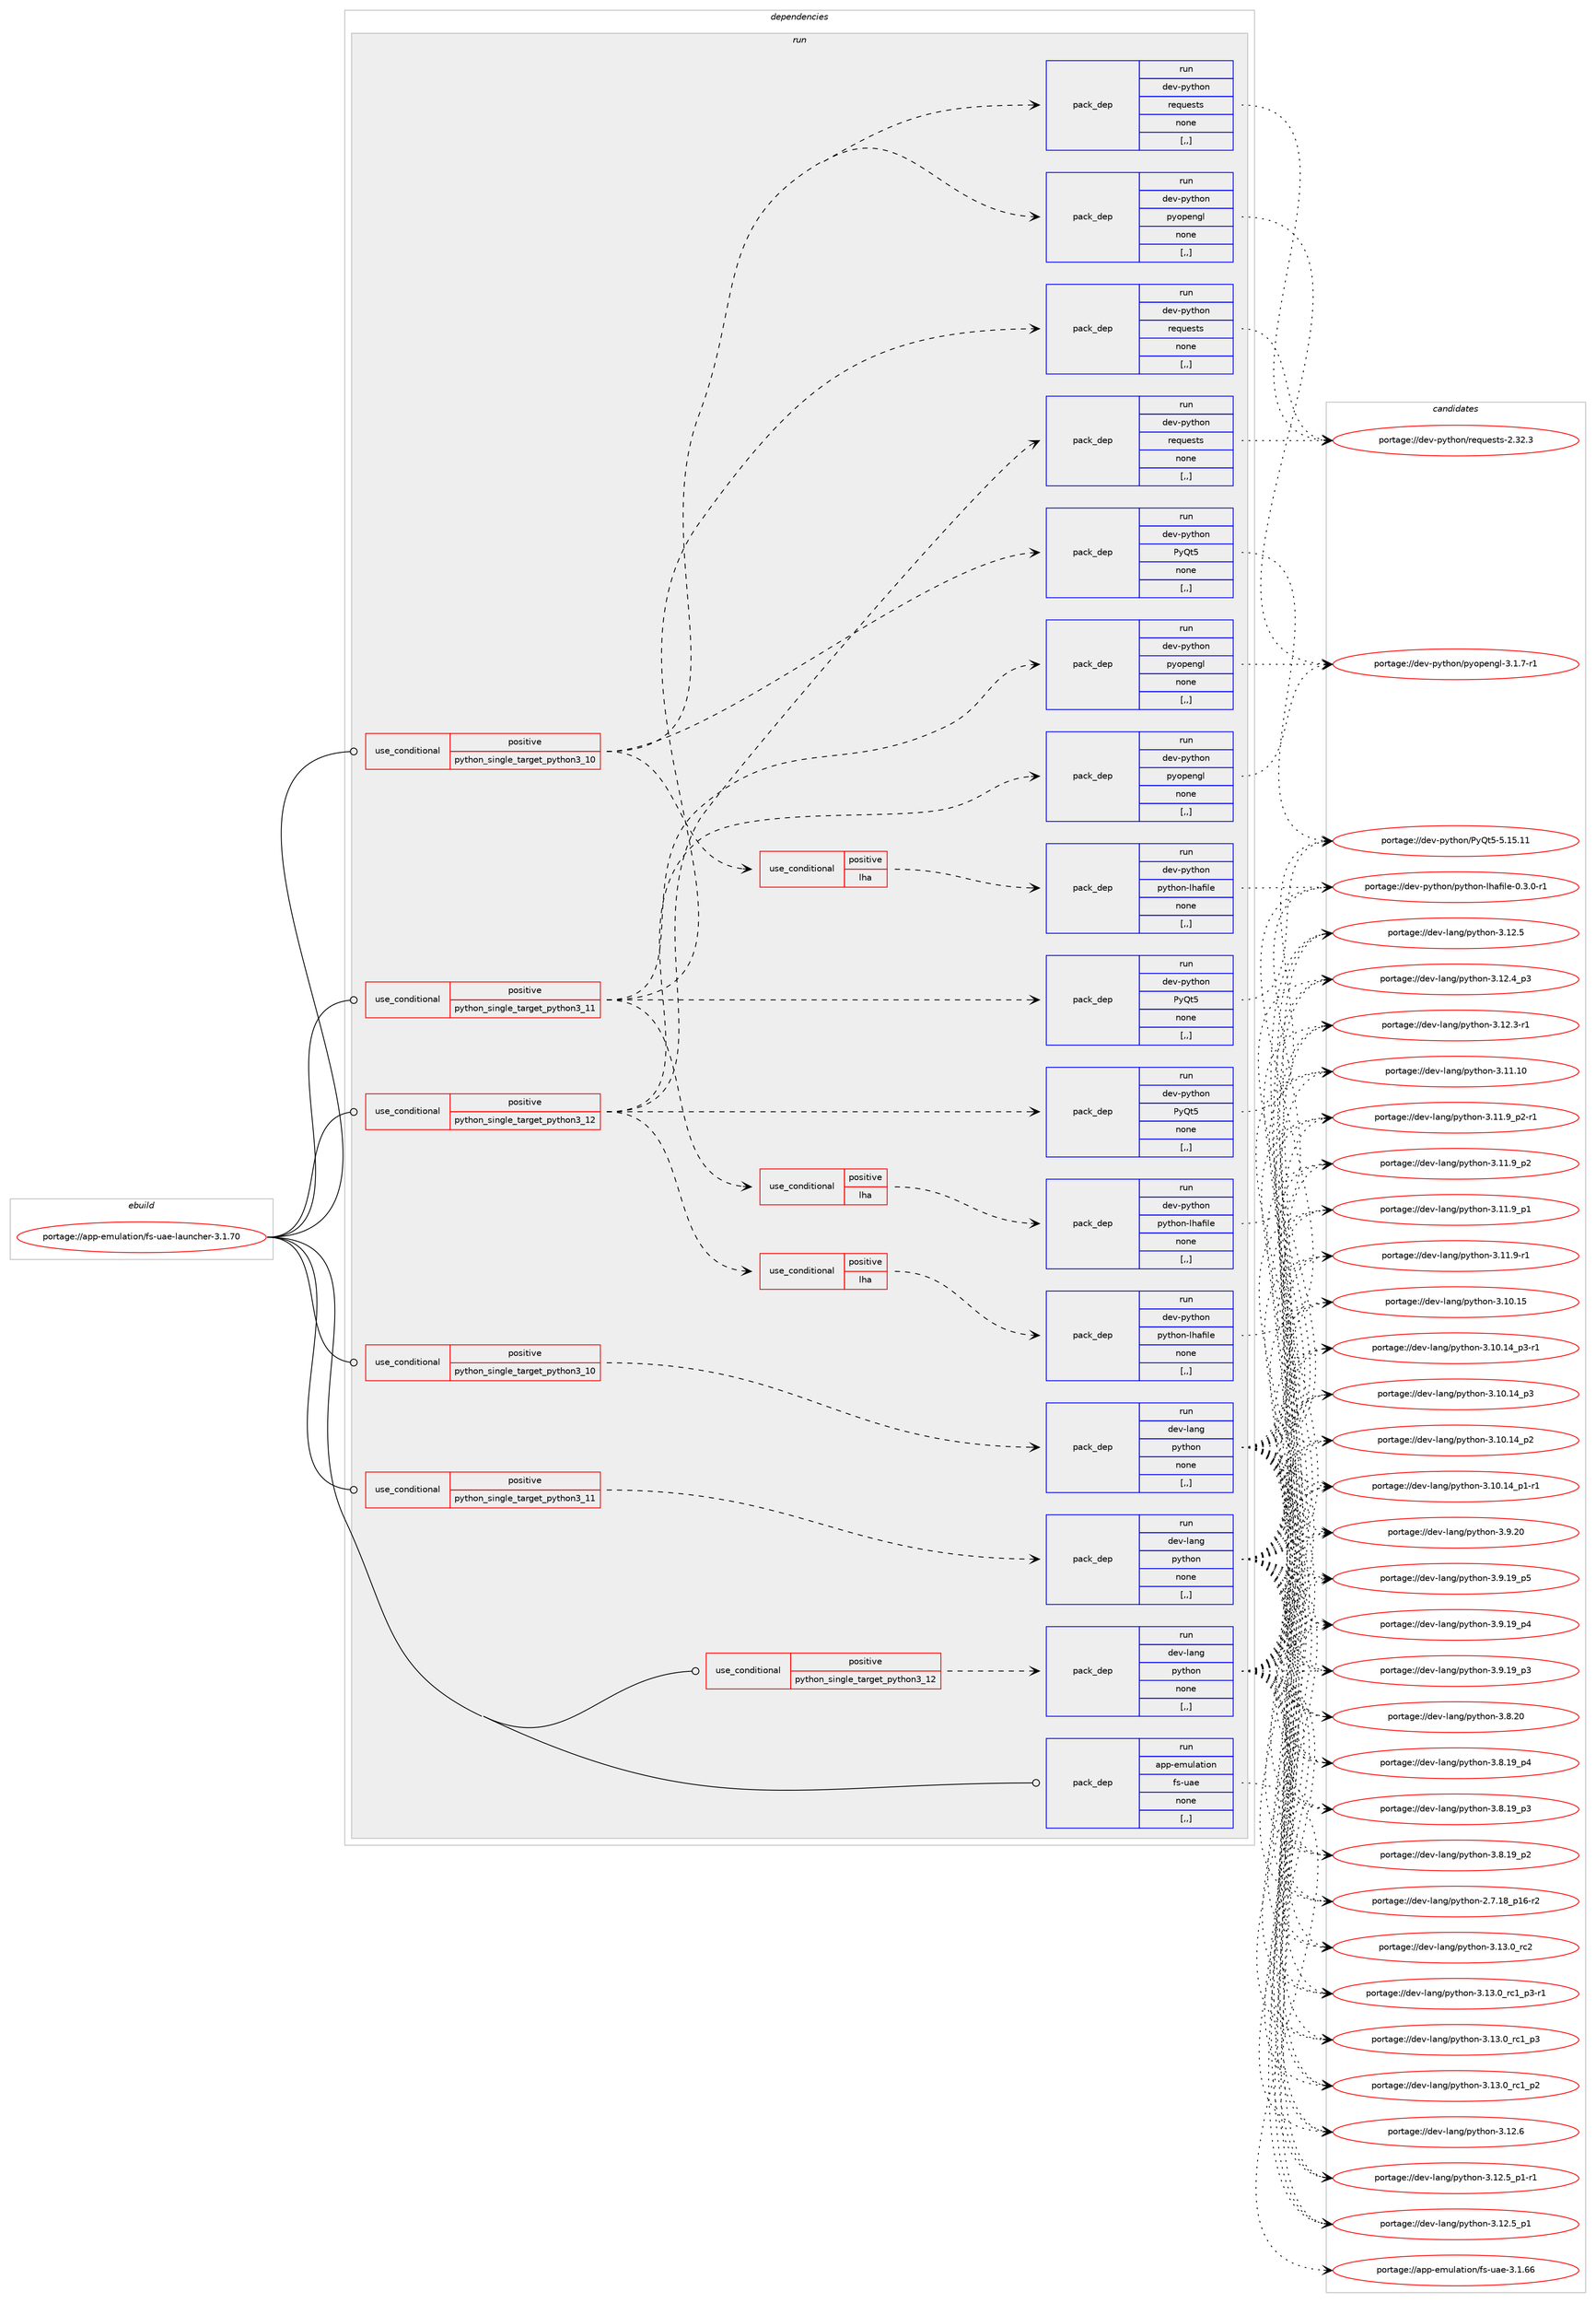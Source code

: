 digraph prolog {

# *************
# Graph options
# *************

newrank=true;
concentrate=true;
compound=true;
graph [rankdir=LR,fontname=Helvetica,fontsize=10,ranksep=1.5];#, ranksep=2.5, nodesep=0.2];
edge  [arrowhead=vee];
node  [fontname=Helvetica,fontsize=10];

# **********
# The ebuild
# **********

subgraph cluster_leftcol {
color=gray;
label=<<i>ebuild</i>>;
id [label="portage://app-emulation/fs-uae-launcher-3.1.70", color=red, width=4, href="../app-emulation/fs-uae-launcher-3.1.70.svg"];
}

# ****************
# The dependencies
# ****************

subgraph cluster_midcol {
color=gray;
label=<<i>dependencies</i>>;
subgraph cluster_compile {
fillcolor="#eeeeee";
style=filled;
label=<<i>compile</i>>;
}
subgraph cluster_compileandrun {
fillcolor="#eeeeee";
style=filled;
label=<<i>compile and run</i>>;
}
subgraph cluster_run {
fillcolor="#eeeeee";
style=filled;
label=<<i>run</i>>;
subgraph cond136334 {
dependency518078 [label=<<TABLE BORDER="0" CELLBORDER="1" CELLSPACING="0" CELLPADDING="4"><TR><TD ROWSPAN="3" CELLPADDING="10">use_conditional</TD></TR><TR><TD>positive</TD></TR><TR><TD>python_single_target_python3_10</TD></TR></TABLE>>, shape=none, color=red];
subgraph pack377992 {
dependency518079 [label=<<TABLE BORDER="0" CELLBORDER="1" CELLSPACING="0" CELLPADDING="4" WIDTH="220"><TR><TD ROWSPAN="6" CELLPADDING="30">pack_dep</TD></TR><TR><TD WIDTH="110">run</TD></TR><TR><TD>dev-lang</TD></TR><TR><TD>python</TD></TR><TR><TD>none</TD></TR><TR><TD>[,,]</TD></TR></TABLE>>, shape=none, color=blue];
}
dependency518078:e -> dependency518079:w [weight=20,style="dashed",arrowhead="vee"];
}
id:e -> dependency518078:w [weight=20,style="solid",arrowhead="odot"];
subgraph cond136335 {
dependency518080 [label=<<TABLE BORDER="0" CELLBORDER="1" CELLSPACING="0" CELLPADDING="4"><TR><TD ROWSPAN="3" CELLPADDING="10">use_conditional</TD></TR><TR><TD>positive</TD></TR><TR><TD>python_single_target_python3_10</TD></TR></TABLE>>, shape=none, color=red];
subgraph pack377993 {
dependency518081 [label=<<TABLE BORDER="0" CELLBORDER="1" CELLSPACING="0" CELLPADDING="4" WIDTH="220"><TR><TD ROWSPAN="6" CELLPADDING="30">pack_dep</TD></TR><TR><TD WIDTH="110">run</TD></TR><TR><TD>dev-python</TD></TR><TR><TD>PyQt5</TD></TR><TR><TD>none</TD></TR><TR><TD>[,,]</TD></TR></TABLE>>, shape=none, color=blue];
}
dependency518080:e -> dependency518081:w [weight=20,style="dashed",arrowhead="vee"];
subgraph pack377994 {
dependency518082 [label=<<TABLE BORDER="0" CELLBORDER="1" CELLSPACING="0" CELLPADDING="4" WIDTH="220"><TR><TD ROWSPAN="6" CELLPADDING="30">pack_dep</TD></TR><TR><TD WIDTH="110">run</TD></TR><TR><TD>dev-python</TD></TR><TR><TD>pyopengl</TD></TR><TR><TD>none</TD></TR><TR><TD>[,,]</TD></TR></TABLE>>, shape=none, color=blue];
}
dependency518080:e -> dependency518082:w [weight=20,style="dashed",arrowhead="vee"];
subgraph pack377995 {
dependency518083 [label=<<TABLE BORDER="0" CELLBORDER="1" CELLSPACING="0" CELLPADDING="4" WIDTH="220"><TR><TD ROWSPAN="6" CELLPADDING="30">pack_dep</TD></TR><TR><TD WIDTH="110">run</TD></TR><TR><TD>dev-python</TD></TR><TR><TD>requests</TD></TR><TR><TD>none</TD></TR><TR><TD>[,,]</TD></TR></TABLE>>, shape=none, color=blue];
}
dependency518080:e -> dependency518083:w [weight=20,style="dashed",arrowhead="vee"];
subgraph cond136336 {
dependency518084 [label=<<TABLE BORDER="0" CELLBORDER="1" CELLSPACING="0" CELLPADDING="4"><TR><TD ROWSPAN="3" CELLPADDING="10">use_conditional</TD></TR><TR><TD>positive</TD></TR><TR><TD>lha</TD></TR></TABLE>>, shape=none, color=red];
subgraph pack377996 {
dependency518085 [label=<<TABLE BORDER="0" CELLBORDER="1" CELLSPACING="0" CELLPADDING="4" WIDTH="220"><TR><TD ROWSPAN="6" CELLPADDING="30">pack_dep</TD></TR><TR><TD WIDTH="110">run</TD></TR><TR><TD>dev-python</TD></TR><TR><TD>python-lhafile</TD></TR><TR><TD>none</TD></TR><TR><TD>[,,]</TD></TR></TABLE>>, shape=none, color=blue];
}
dependency518084:e -> dependency518085:w [weight=20,style="dashed",arrowhead="vee"];
}
dependency518080:e -> dependency518084:w [weight=20,style="dashed",arrowhead="vee"];
}
id:e -> dependency518080:w [weight=20,style="solid",arrowhead="odot"];
subgraph cond136337 {
dependency518086 [label=<<TABLE BORDER="0" CELLBORDER="1" CELLSPACING="0" CELLPADDING="4"><TR><TD ROWSPAN="3" CELLPADDING="10">use_conditional</TD></TR><TR><TD>positive</TD></TR><TR><TD>python_single_target_python3_11</TD></TR></TABLE>>, shape=none, color=red];
subgraph pack377997 {
dependency518087 [label=<<TABLE BORDER="0" CELLBORDER="1" CELLSPACING="0" CELLPADDING="4" WIDTH="220"><TR><TD ROWSPAN="6" CELLPADDING="30">pack_dep</TD></TR><TR><TD WIDTH="110">run</TD></TR><TR><TD>dev-lang</TD></TR><TR><TD>python</TD></TR><TR><TD>none</TD></TR><TR><TD>[,,]</TD></TR></TABLE>>, shape=none, color=blue];
}
dependency518086:e -> dependency518087:w [weight=20,style="dashed",arrowhead="vee"];
}
id:e -> dependency518086:w [weight=20,style="solid",arrowhead="odot"];
subgraph cond136338 {
dependency518088 [label=<<TABLE BORDER="0" CELLBORDER="1" CELLSPACING="0" CELLPADDING="4"><TR><TD ROWSPAN="3" CELLPADDING="10">use_conditional</TD></TR><TR><TD>positive</TD></TR><TR><TD>python_single_target_python3_11</TD></TR></TABLE>>, shape=none, color=red];
subgraph pack377998 {
dependency518089 [label=<<TABLE BORDER="0" CELLBORDER="1" CELLSPACING="0" CELLPADDING="4" WIDTH="220"><TR><TD ROWSPAN="6" CELLPADDING="30">pack_dep</TD></TR><TR><TD WIDTH="110">run</TD></TR><TR><TD>dev-python</TD></TR><TR><TD>PyQt5</TD></TR><TR><TD>none</TD></TR><TR><TD>[,,]</TD></TR></TABLE>>, shape=none, color=blue];
}
dependency518088:e -> dependency518089:w [weight=20,style="dashed",arrowhead="vee"];
subgraph pack377999 {
dependency518090 [label=<<TABLE BORDER="0" CELLBORDER="1" CELLSPACING="0" CELLPADDING="4" WIDTH="220"><TR><TD ROWSPAN="6" CELLPADDING="30">pack_dep</TD></TR><TR><TD WIDTH="110">run</TD></TR><TR><TD>dev-python</TD></TR><TR><TD>pyopengl</TD></TR><TR><TD>none</TD></TR><TR><TD>[,,]</TD></TR></TABLE>>, shape=none, color=blue];
}
dependency518088:e -> dependency518090:w [weight=20,style="dashed",arrowhead="vee"];
subgraph pack378000 {
dependency518091 [label=<<TABLE BORDER="0" CELLBORDER="1" CELLSPACING="0" CELLPADDING="4" WIDTH="220"><TR><TD ROWSPAN="6" CELLPADDING="30">pack_dep</TD></TR><TR><TD WIDTH="110">run</TD></TR><TR><TD>dev-python</TD></TR><TR><TD>requests</TD></TR><TR><TD>none</TD></TR><TR><TD>[,,]</TD></TR></TABLE>>, shape=none, color=blue];
}
dependency518088:e -> dependency518091:w [weight=20,style="dashed",arrowhead="vee"];
subgraph cond136339 {
dependency518092 [label=<<TABLE BORDER="0" CELLBORDER="1" CELLSPACING="0" CELLPADDING="4"><TR><TD ROWSPAN="3" CELLPADDING="10">use_conditional</TD></TR><TR><TD>positive</TD></TR><TR><TD>lha</TD></TR></TABLE>>, shape=none, color=red];
subgraph pack378001 {
dependency518093 [label=<<TABLE BORDER="0" CELLBORDER="1" CELLSPACING="0" CELLPADDING="4" WIDTH="220"><TR><TD ROWSPAN="6" CELLPADDING="30">pack_dep</TD></TR><TR><TD WIDTH="110">run</TD></TR><TR><TD>dev-python</TD></TR><TR><TD>python-lhafile</TD></TR><TR><TD>none</TD></TR><TR><TD>[,,]</TD></TR></TABLE>>, shape=none, color=blue];
}
dependency518092:e -> dependency518093:w [weight=20,style="dashed",arrowhead="vee"];
}
dependency518088:e -> dependency518092:w [weight=20,style="dashed",arrowhead="vee"];
}
id:e -> dependency518088:w [weight=20,style="solid",arrowhead="odot"];
subgraph cond136340 {
dependency518094 [label=<<TABLE BORDER="0" CELLBORDER="1" CELLSPACING="0" CELLPADDING="4"><TR><TD ROWSPAN="3" CELLPADDING="10">use_conditional</TD></TR><TR><TD>positive</TD></TR><TR><TD>python_single_target_python3_12</TD></TR></TABLE>>, shape=none, color=red];
subgraph pack378002 {
dependency518095 [label=<<TABLE BORDER="0" CELLBORDER="1" CELLSPACING="0" CELLPADDING="4" WIDTH="220"><TR><TD ROWSPAN="6" CELLPADDING="30">pack_dep</TD></TR><TR><TD WIDTH="110">run</TD></TR><TR><TD>dev-lang</TD></TR><TR><TD>python</TD></TR><TR><TD>none</TD></TR><TR><TD>[,,]</TD></TR></TABLE>>, shape=none, color=blue];
}
dependency518094:e -> dependency518095:w [weight=20,style="dashed",arrowhead="vee"];
}
id:e -> dependency518094:w [weight=20,style="solid",arrowhead="odot"];
subgraph cond136341 {
dependency518096 [label=<<TABLE BORDER="0" CELLBORDER="1" CELLSPACING="0" CELLPADDING="4"><TR><TD ROWSPAN="3" CELLPADDING="10">use_conditional</TD></TR><TR><TD>positive</TD></TR><TR><TD>python_single_target_python3_12</TD></TR></TABLE>>, shape=none, color=red];
subgraph pack378003 {
dependency518097 [label=<<TABLE BORDER="0" CELLBORDER="1" CELLSPACING="0" CELLPADDING="4" WIDTH="220"><TR><TD ROWSPAN="6" CELLPADDING="30">pack_dep</TD></TR><TR><TD WIDTH="110">run</TD></TR><TR><TD>dev-python</TD></TR><TR><TD>PyQt5</TD></TR><TR><TD>none</TD></TR><TR><TD>[,,]</TD></TR></TABLE>>, shape=none, color=blue];
}
dependency518096:e -> dependency518097:w [weight=20,style="dashed",arrowhead="vee"];
subgraph pack378004 {
dependency518098 [label=<<TABLE BORDER="0" CELLBORDER="1" CELLSPACING="0" CELLPADDING="4" WIDTH="220"><TR><TD ROWSPAN="6" CELLPADDING="30">pack_dep</TD></TR><TR><TD WIDTH="110">run</TD></TR><TR><TD>dev-python</TD></TR><TR><TD>pyopengl</TD></TR><TR><TD>none</TD></TR><TR><TD>[,,]</TD></TR></TABLE>>, shape=none, color=blue];
}
dependency518096:e -> dependency518098:w [weight=20,style="dashed",arrowhead="vee"];
subgraph pack378005 {
dependency518099 [label=<<TABLE BORDER="0" CELLBORDER="1" CELLSPACING="0" CELLPADDING="4" WIDTH="220"><TR><TD ROWSPAN="6" CELLPADDING="30">pack_dep</TD></TR><TR><TD WIDTH="110">run</TD></TR><TR><TD>dev-python</TD></TR><TR><TD>requests</TD></TR><TR><TD>none</TD></TR><TR><TD>[,,]</TD></TR></TABLE>>, shape=none, color=blue];
}
dependency518096:e -> dependency518099:w [weight=20,style="dashed",arrowhead="vee"];
subgraph cond136342 {
dependency518100 [label=<<TABLE BORDER="0" CELLBORDER="1" CELLSPACING="0" CELLPADDING="4"><TR><TD ROWSPAN="3" CELLPADDING="10">use_conditional</TD></TR><TR><TD>positive</TD></TR><TR><TD>lha</TD></TR></TABLE>>, shape=none, color=red];
subgraph pack378006 {
dependency518101 [label=<<TABLE BORDER="0" CELLBORDER="1" CELLSPACING="0" CELLPADDING="4" WIDTH="220"><TR><TD ROWSPAN="6" CELLPADDING="30">pack_dep</TD></TR><TR><TD WIDTH="110">run</TD></TR><TR><TD>dev-python</TD></TR><TR><TD>python-lhafile</TD></TR><TR><TD>none</TD></TR><TR><TD>[,,]</TD></TR></TABLE>>, shape=none, color=blue];
}
dependency518100:e -> dependency518101:w [weight=20,style="dashed",arrowhead="vee"];
}
dependency518096:e -> dependency518100:w [weight=20,style="dashed",arrowhead="vee"];
}
id:e -> dependency518096:w [weight=20,style="solid",arrowhead="odot"];
subgraph pack378007 {
dependency518102 [label=<<TABLE BORDER="0" CELLBORDER="1" CELLSPACING="0" CELLPADDING="4" WIDTH="220"><TR><TD ROWSPAN="6" CELLPADDING="30">pack_dep</TD></TR><TR><TD WIDTH="110">run</TD></TR><TR><TD>app-emulation</TD></TR><TR><TD>fs-uae</TD></TR><TR><TD>none</TD></TR><TR><TD>[,,]</TD></TR></TABLE>>, shape=none, color=blue];
}
id:e -> dependency518102:w [weight=20,style="solid",arrowhead="odot"];
}
}

# **************
# The candidates
# **************

subgraph cluster_choices {
rank=same;
color=gray;
label=<<i>candidates</i>>;

subgraph choice377992 {
color=black;
nodesep=1;
choice10010111845108971101034711212111610411111045514649514648951149950 [label="portage://dev-lang/python-3.13.0_rc2", color=red, width=4,href="../dev-lang/python-3.13.0_rc2.svg"];
choice1001011184510897110103471121211161041111104551464951464895114994995112514511449 [label="portage://dev-lang/python-3.13.0_rc1_p3-r1", color=red, width=4,href="../dev-lang/python-3.13.0_rc1_p3-r1.svg"];
choice100101118451089711010347112121116104111110455146495146489511499499511251 [label="portage://dev-lang/python-3.13.0_rc1_p3", color=red, width=4,href="../dev-lang/python-3.13.0_rc1_p3.svg"];
choice100101118451089711010347112121116104111110455146495146489511499499511250 [label="portage://dev-lang/python-3.13.0_rc1_p2", color=red, width=4,href="../dev-lang/python-3.13.0_rc1_p2.svg"];
choice10010111845108971101034711212111610411111045514649504654 [label="portage://dev-lang/python-3.12.6", color=red, width=4,href="../dev-lang/python-3.12.6.svg"];
choice1001011184510897110103471121211161041111104551464950465395112494511449 [label="portage://dev-lang/python-3.12.5_p1-r1", color=red, width=4,href="../dev-lang/python-3.12.5_p1-r1.svg"];
choice100101118451089711010347112121116104111110455146495046539511249 [label="portage://dev-lang/python-3.12.5_p1", color=red, width=4,href="../dev-lang/python-3.12.5_p1.svg"];
choice10010111845108971101034711212111610411111045514649504653 [label="portage://dev-lang/python-3.12.5", color=red, width=4,href="../dev-lang/python-3.12.5.svg"];
choice100101118451089711010347112121116104111110455146495046529511251 [label="portage://dev-lang/python-3.12.4_p3", color=red, width=4,href="../dev-lang/python-3.12.4_p3.svg"];
choice100101118451089711010347112121116104111110455146495046514511449 [label="portage://dev-lang/python-3.12.3-r1", color=red, width=4,href="../dev-lang/python-3.12.3-r1.svg"];
choice1001011184510897110103471121211161041111104551464949464948 [label="portage://dev-lang/python-3.11.10", color=red, width=4,href="../dev-lang/python-3.11.10.svg"];
choice1001011184510897110103471121211161041111104551464949465795112504511449 [label="portage://dev-lang/python-3.11.9_p2-r1", color=red, width=4,href="../dev-lang/python-3.11.9_p2-r1.svg"];
choice100101118451089711010347112121116104111110455146494946579511250 [label="portage://dev-lang/python-3.11.9_p2", color=red, width=4,href="../dev-lang/python-3.11.9_p2.svg"];
choice100101118451089711010347112121116104111110455146494946579511249 [label="portage://dev-lang/python-3.11.9_p1", color=red, width=4,href="../dev-lang/python-3.11.9_p1.svg"];
choice100101118451089711010347112121116104111110455146494946574511449 [label="portage://dev-lang/python-3.11.9-r1", color=red, width=4,href="../dev-lang/python-3.11.9-r1.svg"];
choice1001011184510897110103471121211161041111104551464948464953 [label="portage://dev-lang/python-3.10.15", color=red, width=4,href="../dev-lang/python-3.10.15.svg"];
choice100101118451089711010347112121116104111110455146494846495295112514511449 [label="portage://dev-lang/python-3.10.14_p3-r1", color=red, width=4,href="../dev-lang/python-3.10.14_p3-r1.svg"];
choice10010111845108971101034711212111610411111045514649484649529511251 [label="portage://dev-lang/python-3.10.14_p3", color=red, width=4,href="../dev-lang/python-3.10.14_p3.svg"];
choice10010111845108971101034711212111610411111045514649484649529511250 [label="portage://dev-lang/python-3.10.14_p2", color=red, width=4,href="../dev-lang/python-3.10.14_p2.svg"];
choice100101118451089711010347112121116104111110455146494846495295112494511449 [label="portage://dev-lang/python-3.10.14_p1-r1", color=red, width=4,href="../dev-lang/python-3.10.14_p1-r1.svg"];
choice10010111845108971101034711212111610411111045514657465048 [label="portage://dev-lang/python-3.9.20", color=red, width=4,href="../dev-lang/python-3.9.20.svg"];
choice100101118451089711010347112121116104111110455146574649579511253 [label="portage://dev-lang/python-3.9.19_p5", color=red, width=4,href="../dev-lang/python-3.9.19_p5.svg"];
choice100101118451089711010347112121116104111110455146574649579511252 [label="portage://dev-lang/python-3.9.19_p4", color=red, width=4,href="../dev-lang/python-3.9.19_p4.svg"];
choice100101118451089711010347112121116104111110455146574649579511251 [label="portage://dev-lang/python-3.9.19_p3", color=red, width=4,href="../dev-lang/python-3.9.19_p3.svg"];
choice10010111845108971101034711212111610411111045514656465048 [label="portage://dev-lang/python-3.8.20", color=red, width=4,href="../dev-lang/python-3.8.20.svg"];
choice100101118451089711010347112121116104111110455146564649579511252 [label="portage://dev-lang/python-3.8.19_p4", color=red, width=4,href="../dev-lang/python-3.8.19_p4.svg"];
choice100101118451089711010347112121116104111110455146564649579511251 [label="portage://dev-lang/python-3.8.19_p3", color=red, width=4,href="../dev-lang/python-3.8.19_p3.svg"];
choice100101118451089711010347112121116104111110455146564649579511250 [label="portage://dev-lang/python-3.8.19_p2", color=red, width=4,href="../dev-lang/python-3.8.19_p2.svg"];
choice100101118451089711010347112121116104111110455046554649569511249544511450 [label="portage://dev-lang/python-2.7.18_p16-r2", color=red, width=4,href="../dev-lang/python-2.7.18_p16-r2.svg"];
dependency518079:e -> choice10010111845108971101034711212111610411111045514649514648951149950:w [style=dotted,weight="100"];
dependency518079:e -> choice1001011184510897110103471121211161041111104551464951464895114994995112514511449:w [style=dotted,weight="100"];
dependency518079:e -> choice100101118451089711010347112121116104111110455146495146489511499499511251:w [style=dotted,weight="100"];
dependency518079:e -> choice100101118451089711010347112121116104111110455146495146489511499499511250:w [style=dotted,weight="100"];
dependency518079:e -> choice10010111845108971101034711212111610411111045514649504654:w [style=dotted,weight="100"];
dependency518079:e -> choice1001011184510897110103471121211161041111104551464950465395112494511449:w [style=dotted,weight="100"];
dependency518079:e -> choice100101118451089711010347112121116104111110455146495046539511249:w [style=dotted,weight="100"];
dependency518079:e -> choice10010111845108971101034711212111610411111045514649504653:w [style=dotted,weight="100"];
dependency518079:e -> choice100101118451089711010347112121116104111110455146495046529511251:w [style=dotted,weight="100"];
dependency518079:e -> choice100101118451089711010347112121116104111110455146495046514511449:w [style=dotted,weight="100"];
dependency518079:e -> choice1001011184510897110103471121211161041111104551464949464948:w [style=dotted,weight="100"];
dependency518079:e -> choice1001011184510897110103471121211161041111104551464949465795112504511449:w [style=dotted,weight="100"];
dependency518079:e -> choice100101118451089711010347112121116104111110455146494946579511250:w [style=dotted,weight="100"];
dependency518079:e -> choice100101118451089711010347112121116104111110455146494946579511249:w [style=dotted,weight="100"];
dependency518079:e -> choice100101118451089711010347112121116104111110455146494946574511449:w [style=dotted,weight="100"];
dependency518079:e -> choice1001011184510897110103471121211161041111104551464948464953:w [style=dotted,weight="100"];
dependency518079:e -> choice100101118451089711010347112121116104111110455146494846495295112514511449:w [style=dotted,weight="100"];
dependency518079:e -> choice10010111845108971101034711212111610411111045514649484649529511251:w [style=dotted,weight="100"];
dependency518079:e -> choice10010111845108971101034711212111610411111045514649484649529511250:w [style=dotted,weight="100"];
dependency518079:e -> choice100101118451089711010347112121116104111110455146494846495295112494511449:w [style=dotted,weight="100"];
dependency518079:e -> choice10010111845108971101034711212111610411111045514657465048:w [style=dotted,weight="100"];
dependency518079:e -> choice100101118451089711010347112121116104111110455146574649579511253:w [style=dotted,weight="100"];
dependency518079:e -> choice100101118451089711010347112121116104111110455146574649579511252:w [style=dotted,weight="100"];
dependency518079:e -> choice100101118451089711010347112121116104111110455146574649579511251:w [style=dotted,weight="100"];
dependency518079:e -> choice10010111845108971101034711212111610411111045514656465048:w [style=dotted,weight="100"];
dependency518079:e -> choice100101118451089711010347112121116104111110455146564649579511252:w [style=dotted,weight="100"];
dependency518079:e -> choice100101118451089711010347112121116104111110455146564649579511251:w [style=dotted,weight="100"];
dependency518079:e -> choice100101118451089711010347112121116104111110455146564649579511250:w [style=dotted,weight="100"];
dependency518079:e -> choice100101118451089711010347112121116104111110455046554649569511249544511450:w [style=dotted,weight="100"];
}
subgraph choice377993 {
color=black;
nodesep=1;
choice10010111845112121116104111110478012181116534553464953464949 [label="portage://dev-python/PyQt5-5.15.11", color=red, width=4,href="../dev-python/PyQt5-5.15.11.svg"];
dependency518081:e -> choice10010111845112121116104111110478012181116534553464953464949:w [style=dotted,weight="100"];
}
subgraph choice377994 {
color=black;
nodesep=1;
choice10010111845112121116104111110471121211111121011101031084551464946554511449 [label="portage://dev-python/pyopengl-3.1.7-r1", color=red, width=4,href="../dev-python/pyopengl-3.1.7-r1.svg"];
dependency518082:e -> choice10010111845112121116104111110471121211111121011101031084551464946554511449:w [style=dotted,weight="100"];
}
subgraph choice377995 {
color=black;
nodesep=1;
choice100101118451121211161041111104711410111311710111511611545504651504651 [label="portage://dev-python/requests-2.32.3", color=red, width=4,href="../dev-python/requests-2.32.3.svg"];
dependency518083:e -> choice100101118451121211161041111104711410111311710111511611545504651504651:w [style=dotted,weight="100"];
}
subgraph choice377996 {
color=black;
nodesep=1;
choice100101118451121211161041111104711212111610411111045108104971021051081014548465146484511449 [label="portage://dev-python/python-lhafile-0.3.0-r1", color=red, width=4,href="../dev-python/python-lhafile-0.3.0-r1.svg"];
dependency518085:e -> choice100101118451121211161041111104711212111610411111045108104971021051081014548465146484511449:w [style=dotted,weight="100"];
}
subgraph choice377997 {
color=black;
nodesep=1;
choice10010111845108971101034711212111610411111045514649514648951149950 [label="portage://dev-lang/python-3.13.0_rc2", color=red, width=4,href="../dev-lang/python-3.13.0_rc2.svg"];
choice1001011184510897110103471121211161041111104551464951464895114994995112514511449 [label="portage://dev-lang/python-3.13.0_rc1_p3-r1", color=red, width=4,href="../dev-lang/python-3.13.0_rc1_p3-r1.svg"];
choice100101118451089711010347112121116104111110455146495146489511499499511251 [label="portage://dev-lang/python-3.13.0_rc1_p3", color=red, width=4,href="../dev-lang/python-3.13.0_rc1_p3.svg"];
choice100101118451089711010347112121116104111110455146495146489511499499511250 [label="portage://dev-lang/python-3.13.0_rc1_p2", color=red, width=4,href="../dev-lang/python-3.13.0_rc1_p2.svg"];
choice10010111845108971101034711212111610411111045514649504654 [label="portage://dev-lang/python-3.12.6", color=red, width=4,href="../dev-lang/python-3.12.6.svg"];
choice1001011184510897110103471121211161041111104551464950465395112494511449 [label="portage://dev-lang/python-3.12.5_p1-r1", color=red, width=4,href="../dev-lang/python-3.12.5_p1-r1.svg"];
choice100101118451089711010347112121116104111110455146495046539511249 [label="portage://dev-lang/python-3.12.5_p1", color=red, width=4,href="../dev-lang/python-3.12.5_p1.svg"];
choice10010111845108971101034711212111610411111045514649504653 [label="portage://dev-lang/python-3.12.5", color=red, width=4,href="../dev-lang/python-3.12.5.svg"];
choice100101118451089711010347112121116104111110455146495046529511251 [label="portage://dev-lang/python-3.12.4_p3", color=red, width=4,href="../dev-lang/python-3.12.4_p3.svg"];
choice100101118451089711010347112121116104111110455146495046514511449 [label="portage://dev-lang/python-3.12.3-r1", color=red, width=4,href="../dev-lang/python-3.12.3-r1.svg"];
choice1001011184510897110103471121211161041111104551464949464948 [label="portage://dev-lang/python-3.11.10", color=red, width=4,href="../dev-lang/python-3.11.10.svg"];
choice1001011184510897110103471121211161041111104551464949465795112504511449 [label="portage://dev-lang/python-3.11.9_p2-r1", color=red, width=4,href="../dev-lang/python-3.11.9_p2-r1.svg"];
choice100101118451089711010347112121116104111110455146494946579511250 [label="portage://dev-lang/python-3.11.9_p2", color=red, width=4,href="../dev-lang/python-3.11.9_p2.svg"];
choice100101118451089711010347112121116104111110455146494946579511249 [label="portage://dev-lang/python-3.11.9_p1", color=red, width=4,href="../dev-lang/python-3.11.9_p1.svg"];
choice100101118451089711010347112121116104111110455146494946574511449 [label="portage://dev-lang/python-3.11.9-r1", color=red, width=4,href="../dev-lang/python-3.11.9-r1.svg"];
choice1001011184510897110103471121211161041111104551464948464953 [label="portage://dev-lang/python-3.10.15", color=red, width=4,href="../dev-lang/python-3.10.15.svg"];
choice100101118451089711010347112121116104111110455146494846495295112514511449 [label="portage://dev-lang/python-3.10.14_p3-r1", color=red, width=4,href="../dev-lang/python-3.10.14_p3-r1.svg"];
choice10010111845108971101034711212111610411111045514649484649529511251 [label="portage://dev-lang/python-3.10.14_p3", color=red, width=4,href="../dev-lang/python-3.10.14_p3.svg"];
choice10010111845108971101034711212111610411111045514649484649529511250 [label="portage://dev-lang/python-3.10.14_p2", color=red, width=4,href="../dev-lang/python-3.10.14_p2.svg"];
choice100101118451089711010347112121116104111110455146494846495295112494511449 [label="portage://dev-lang/python-3.10.14_p1-r1", color=red, width=4,href="../dev-lang/python-3.10.14_p1-r1.svg"];
choice10010111845108971101034711212111610411111045514657465048 [label="portage://dev-lang/python-3.9.20", color=red, width=4,href="../dev-lang/python-3.9.20.svg"];
choice100101118451089711010347112121116104111110455146574649579511253 [label="portage://dev-lang/python-3.9.19_p5", color=red, width=4,href="../dev-lang/python-3.9.19_p5.svg"];
choice100101118451089711010347112121116104111110455146574649579511252 [label="portage://dev-lang/python-3.9.19_p4", color=red, width=4,href="../dev-lang/python-3.9.19_p4.svg"];
choice100101118451089711010347112121116104111110455146574649579511251 [label="portage://dev-lang/python-3.9.19_p3", color=red, width=4,href="../dev-lang/python-3.9.19_p3.svg"];
choice10010111845108971101034711212111610411111045514656465048 [label="portage://dev-lang/python-3.8.20", color=red, width=4,href="../dev-lang/python-3.8.20.svg"];
choice100101118451089711010347112121116104111110455146564649579511252 [label="portage://dev-lang/python-3.8.19_p4", color=red, width=4,href="../dev-lang/python-3.8.19_p4.svg"];
choice100101118451089711010347112121116104111110455146564649579511251 [label="portage://dev-lang/python-3.8.19_p3", color=red, width=4,href="../dev-lang/python-3.8.19_p3.svg"];
choice100101118451089711010347112121116104111110455146564649579511250 [label="portage://dev-lang/python-3.8.19_p2", color=red, width=4,href="../dev-lang/python-3.8.19_p2.svg"];
choice100101118451089711010347112121116104111110455046554649569511249544511450 [label="portage://dev-lang/python-2.7.18_p16-r2", color=red, width=4,href="../dev-lang/python-2.7.18_p16-r2.svg"];
dependency518087:e -> choice10010111845108971101034711212111610411111045514649514648951149950:w [style=dotted,weight="100"];
dependency518087:e -> choice1001011184510897110103471121211161041111104551464951464895114994995112514511449:w [style=dotted,weight="100"];
dependency518087:e -> choice100101118451089711010347112121116104111110455146495146489511499499511251:w [style=dotted,weight="100"];
dependency518087:e -> choice100101118451089711010347112121116104111110455146495146489511499499511250:w [style=dotted,weight="100"];
dependency518087:e -> choice10010111845108971101034711212111610411111045514649504654:w [style=dotted,weight="100"];
dependency518087:e -> choice1001011184510897110103471121211161041111104551464950465395112494511449:w [style=dotted,weight="100"];
dependency518087:e -> choice100101118451089711010347112121116104111110455146495046539511249:w [style=dotted,weight="100"];
dependency518087:e -> choice10010111845108971101034711212111610411111045514649504653:w [style=dotted,weight="100"];
dependency518087:e -> choice100101118451089711010347112121116104111110455146495046529511251:w [style=dotted,weight="100"];
dependency518087:e -> choice100101118451089711010347112121116104111110455146495046514511449:w [style=dotted,weight="100"];
dependency518087:e -> choice1001011184510897110103471121211161041111104551464949464948:w [style=dotted,weight="100"];
dependency518087:e -> choice1001011184510897110103471121211161041111104551464949465795112504511449:w [style=dotted,weight="100"];
dependency518087:e -> choice100101118451089711010347112121116104111110455146494946579511250:w [style=dotted,weight="100"];
dependency518087:e -> choice100101118451089711010347112121116104111110455146494946579511249:w [style=dotted,weight="100"];
dependency518087:e -> choice100101118451089711010347112121116104111110455146494946574511449:w [style=dotted,weight="100"];
dependency518087:e -> choice1001011184510897110103471121211161041111104551464948464953:w [style=dotted,weight="100"];
dependency518087:e -> choice100101118451089711010347112121116104111110455146494846495295112514511449:w [style=dotted,weight="100"];
dependency518087:e -> choice10010111845108971101034711212111610411111045514649484649529511251:w [style=dotted,weight="100"];
dependency518087:e -> choice10010111845108971101034711212111610411111045514649484649529511250:w [style=dotted,weight="100"];
dependency518087:e -> choice100101118451089711010347112121116104111110455146494846495295112494511449:w [style=dotted,weight="100"];
dependency518087:e -> choice10010111845108971101034711212111610411111045514657465048:w [style=dotted,weight="100"];
dependency518087:e -> choice100101118451089711010347112121116104111110455146574649579511253:w [style=dotted,weight="100"];
dependency518087:e -> choice100101118451089711010347112121116104111110455146574649579511252:w [style=dotted,weight="100"];
dependency518087:e -> choice100101118451089711010347112121116104111110455146574649579511251:w [style=dotted,weight="100"];
dependency518087:e -> choice10010111845108971101034711212111610411111045514656465048:w [style=dotted,weight="100"];
dependency518087:e -> choice100101118451089711010347112121116104111110455146564649579511252:w [style=dotted,weight="100"];
dependency518087:e -> choice100101118451089711010347112121116104111110455146564649579511251:w [style=dotted,weight="100"];
dependency518087:e -> choice100101118451089711010347112121116104111110455146564649579511250:w [style=dotted,weight="100"];
dependency518087:e -> choice100101118451089711010347112121116104111110455046554649569511249544511450:w [style=dotted,weight="100"];
}
subgraph choice377998 {
color=black;
nodesep=1;
choice10010111845112121116104111110478012181116534553464953464949 [label="portage://dev-python/PyQt5-5.15.11", color=red, width=4,href="../dev-python/PyQt5-5.15.11.svg"];
dependency518089:e -> choice10010111845112121116104111110478012181116534553464953464949:w [style=dotted,weight="100"];
}
subgraph choice377999 {
color=black;
nodesep=1;
choice10010111845112121116104111110471121211111121011101031084551464946554511449 [label="portage://dev-python/pyopengl-3.1.7-r1", color=red, width=4,href="../dev-python/pyopengl-3.1.7-r1.svg"];
dependency518090:e -> choice10010111845112121116104111110471121211111121011101031084551464946554511449:w [style=dotted,weight="100"];
}
subgraph choice378000 {
color=black;
nodesep=1;
choice100101118451121211161041111104711410111311710111511611545504651504651 [label="portage://dev-python/requests-2.32.3", color=red, width=4,href="../dev-python/requests-2.32.3.svg"];
dependency518091:e -> choice100101118451121211161041111104711410111311710111511611545504651504651:w [style=dotted,weight="100"];
}
subgraph choice378001 {
color=black;
nodesep=1;
choice100101118451121211161041111104711212111610411111045108104971021051081014548465146484511449 [label="portage://dev-python/python-lhafile-0.3.0-r1", color=red, width=4,href="../dev-python/python-lhafile-0.3.0-r1.svg"];
dependency518093:e -> choice100101118451121211161041111104711212111610411111045108104971021051081014548465146484511449:w [style=dotted,weight="100"];
}
subgraph choice378002 {
color=black;
nodesep=1;
choice10010111845108971101034711212111610411111045514649514648951149950 [label="portage://dev-lang/python-3.13.0_rc2", color=red, width=4,href="../dev-lang/python-3.13.0_rc2.svg"];
choice1001011184510897110103471121211161041111104551464951464895114994995112514511449 [label="portage://dev-lang/python-3.13.0_rc1_p3-r1", color=red, width=4,href="../dev-lang/python-3.13.0_rc1_p3-r1.svg"];
choice100101118451089711010347112121116104111110455146495146489511499499511251 [label="portage://dev-lang/python-3.13.0_rc1_p3", color=red, width=4,href="../dev-lang/python-3.13.0_rc1_p3.svg"];
choice100101118451089711010347112121116104111110455146495146489511499499511250 [label="portage://dev-lang/python-3.13.0_rc1_p2", color=red, width=4,href="../dev-lang/python-3.13.0_rc1_p2.svg"];
choice10010111845108971101034711212111610411111045514649504654 [label="portage://dev-lang/python-3.12.6", color=red, width=4,href="../dev-lang/python-3.12.6.svg"];
choice1001011184510897110103471121211161041111104551464950465395112494511449 [label="portage://dev-lang/python-3.12.5_p1-r1", color=red, width=4,href="../dev-lang/python-3.12.5_p1-r1.svg"];
choice100101118451089711010347112121116104111110455146495046539511249 [label="portage://dev-lang/python-3.12.5_p1", color=red, width=4,href="../dev-lang/python-3.12.5_p1.svg"];
choice10010111845108971101034711212111610411111045514649504653 [label="portage://dev-lang/python-3.12.5", color=red, width=4,href="../dev-lang/python-3.12.5.svg"];
choice100101118451089711010347112121116104111110455146495046529511251 [label="portage://dev-lang/python-3.12.4_p3", color=red, width=4,href="../dev-lang/python-3.12.4_p3.svg"];
choice100101118451089711010347112121116104111110455146495046514511449 [label="portage://dev-lang/python-3.12.3-r1", color=red, width=4,href="../dev-lang/python-3.12.3-r1.svg"];
choice1001011184510897110103471121211161041111104551464949464948 [label="portage://dev-lang/python-3.11.10", color=red, width=4,href="../dev-lang/python-3.11.10.svg"];
choice1001011184510897110103471121211161041111104551464949465795112504511449 [label="portage://dev-lang/python-3.11.9_p2-r1", color=red, width=4,href="../dev-lang/python-3.11.9_p2-r1.svg"];
choice100101118451089711010347112121116104111110455146494946579511250 [label="portage://dev-lang/python-3.11.9_p2", color=red, width=4,href="../dev-lang/python-3.11.9_p2.svg"];
choice100101118451089711010347112121116104111110455146494946579511249 [label="portage://dev-lang/python-3.11.9_p1", color=red, width=4,href="../dev-lang/python-3.11.9_p1.svg"];
choice100101118451089711010347112121116104111110455146494946574511449 [label="portage://dev-lang/python-3.11.9-r1", color=red, width=4,href="../dev-lang/python-3.11.9-r1.svg"];
choice1001011184510897110103471121211161041111104551464948464953 [label="portage://dev-lang/python-3.10.15", color=red, width=4,href="../dev-lang/python-3.10.15.svg"];
choice100101118451089711010347112121116104111110455146494846495295112514511449 [label="portage://dev-lang/python-3.10.14_p3-r1", color=red, width=4,href="../dev-lang/python-3.10.14_p3-r1.svg"];
choice10010111845108971101034711212111610411111045514649484649529511251 [label="portage://dev-lang/python-3.10.14_p3", color=red, width=4,href="../dev-lang/python-3.10.14_p3.svg"];
choice10010111845108971101034711212111610411111045514649484649529511250 [label="portage://dev-lang/python-3.10.14_p2", color=red, width=4,href="../dev-lang/python-3.10.14_p2.svg"];
choice100101118451089711010347112121116104111110455146494846495295112494511449 [label="portage://dev-lang/python-3.10.14_p1-r1", color=red, width=4,href="../dev-lang/python-3.10.14_p1-r1.svg"];
choice10010111845108971101034711212111610411111045514657465048 [label="portage://dev-lang/python-3.9.20", color=red, width=4,href="../dev-lang/python-3.9.20.svg"];
choice100101118451089711010347112121116104111110455146574649579511253 [label="portage://dev-lang/python-3.9.19_p5", color=red, width=4,href="../dev-lang/python-3.9.19_p5.svg"];
choice100101118451089711010347112121116104111110455146574649579511252 [label="portage://dev-lang/python-3.9.19_p4", color=red, width=4,href="../dev-lang/python-3.9.19_p4.svg"];
choice100101118451089711010347112121116104111110455146574649579511251 [label="portage://dev-lang/python-3.9.19_p3", color=red, width=4,href="../dev-lang/python-3.9.19_p3.svg"];
choice10010111845108971101034711212111610411111045514656465048 [label="portage://dev-lang/python-3.8.20", color=red, width=4,href="../dev-lang/python-3.8.20.svg"];
choice100101118451089711010347112121116104111110455146564649579511252 [label="portage://dev-lang/python-3.8.19_p4", color=red, width=4,href="../dev-lang/python-3.8.19_p4.svg"];
choice100101118451089711010347112121116104111110455146564649579511251 [label="portage://dev-lang/python-3.8.19_p3", color=red, width=4,href="../dev-lang/python-3.8.19_p3.svg"];
choice100101118451089711010347112121116104111110455146564649579511250 [label="portage://dev-lang/python-3.8.19_p2", color=red, width=4,href="../dev-lang/python-3.8.19_p2.svg"];
choice100101118451089711010347112121116104111110455046554649569511249544511450 [label="portage://dev-lang/python-2.7.18_p16-r2", color=red, width=4,href="../dev-lang/python-2.7.18_p16-r2.svg"];
dependency518095:e -> choice10010111845108971101034711212111610411111045514649514648951149950:w [style=dotted,weight="100"];
dependency518095:e -> choice1001011184510897110103471121211161041111104551464951464895114994995112514511449:w [style=dotted,weight="100"];
dependency518095:e -> choice100101118451089711010347112121116104111110455146495146489511499499511251:w [style=dotted,weight="100"];
dependency518095:e -> choice100101118451089711010347112121116104111110455146495146489511499499511250:w [style=dotted,weight="100"];
dependency518095:e -> choice10010111845108971101034711212111610411111045514649504654:w [style=dotted,weight="100"];
dependency518095:e -> choice1001011184510897110103471121211161041111104551464950465395112494511449:w [style=dotted,weight="100"];
dependency518095:e -> choice100101118451089711010347112121116104111110455146495046539511249:w [style=dotted,weight="100"];
dependency518095:e -> choice10010111845108971101034711212111610411111045514649504653:w [style=dotted,weight="100"];
dependency518095:e -> choice100101118451089711010347112121116104111110455146495046529511251:w [style=dotted,weight="100"];
dependency518095:e -> choice100101118451089711010347112121116104111110455146495046514511449:w [style=dotted,weight="100"];
dependency518095:e -> choice1001011184510897110103471121211161041111104551464949464948:w [style=dotted,weight="100"];
dependency518095:e -> choice1001011184510897110103471121211161041111104551464949465795112504511449:w [style=dotted,weight="100"];
dependency518095:e -> choice100101118451089711010347112121116104111110455146494946579511250:w [style=dotted,weight="100"];
dependency518095:e -> choice100101118451089711010347112121116104111110455146494946579511249:w [style=dotted,weight="100"];
dependency518095:e -> choice100101118451089711010347112121116104111110455146494946574511449:w [style=dotted,weight="100"];
dependency518095:e -> choice1001011184510897110103471121211161041111104551464948464953:w [style=dotted,weight="100"];
dependency518095:e -> choice100101118451089711010347112121116104111110455146494846495295112514511449:w [style=dotted,weight="100"];
dependency518095:e -> choice10010111845108971101034711212111610411111045514649484649529511251:w [style=dotted,weight="100"];
dependency518095:e -> choice10010111845108971101034711212111610411111045514649484649529511250:w [style=dotted,weight="100"];
dependency518095:e -> choice100101118451089711010347112121116104111110455146494846495295112494511449:w [style=dotted,weight="100"];
dependency518095:e -> choice10010111845108971101034711212111610411111045514657465048:w [style=dotted,weight="100"];
dependency518095:e -> choice100101118451089711010347112121116104111110455146574649579511253:w [style=dotted,weight="100"];
dependency518095:e -> choice100101118451089711010347112121116104111110455146574649579511252:w [style=dotted,weight="100"];
dependency518095:e -> choice100101118451089711010347112121116104111110455146574649579511251:w [style=dotted,weight="100"];
dependency518095:e -> choice10010111845108971101034711212111610411111045514656465048:w [style=dotted,weight="100"];
dependency518095:e -> choice100101118451089711010347112121116104111110455146564649579511252:w [style=dotted,weight="100"];
dependency518095:e -> choice100101118451089711010347112121116104111110455146564649579511251:w [style=dotted,weight="100"];
dependency518095:e -> choice100101118451089711010347112121116104111110455146564649579511250:w [style=dotted,weight="100"];
dependency518095:e -> choice100101118451089711010347112121116104111110455046554649569511249544511450:w [style=dotted,weight="100"];
}
subgraph choice378003 {
color=black;
nodesep=1;
choice10010111845112121116104111110478012181116534553464953464949 [label="portage://dev-python/PyQt5-5.15.11", color=red, width=4,href="../dev-python/PyQt5-5.15.11.svg"];
dependency518097:e -> choice10010111845112121116104111110478012181116534553464953464949:w [style=dotted,weight="100"];
}
subgraph choice378004 {
color=black;
nodesep=1;
choice10010111845112121116104111110471121211111121011101031084551464946554511449 [label="portage://dev-python/pyopengl-3.1.7-r1", color=red, width=4,href="../dev-python/pyopengl-3.1.7-r1.svg"];
dependency518098:e -> choice10010111845112121116104111110471121211111121011101031084551464946554511449:w [style=dotted,weight="100"];
}
subgraph choice378005 {
color=black;
nodesep=1;
choice100101118451121211161041111104711410111311710111511611545504651504651 [label="portage://dev-python/requests-2.32.3", color=red, width=4,href="../dev-python/requests-2.32.3.svg"];
dependency518099:e -> choice100101118451121211161041111104711410111311710111511611545504651504651:w [style=dotted,weight="100"];
}
subgraph choice378006 {
color=black;
nodesep=1;
choice100101118451121211161041111104711212111610411111045108104971021051081014548465146484511449 [label="portage://dev-python/python-lhafile-0.3.0-r1", color=red, width=4,href="../dev-python/python-lhafile-0.3.0-r1.svg"];
dependency518101:e -> choice100101118451121211161041111104711212111610411111045108104971021051081014548465146484511449:w [style=dotted,weight="100"];
}
subgraph choice378007 {
color=black;
nodesep=1;
choice97112112451011091171089711610511111047102115451179710145514649465454 [label="portage://app-emulation/fs-uae-3.1.66", color=red, width=4,href="../app-emulation/fs-uae-3.1.66.svg"];
dependency518102:e -> choice97112112451011091171089711610511111047102115451179710145514649465454:w [style=dotted,weight="100"];
}
}

}
